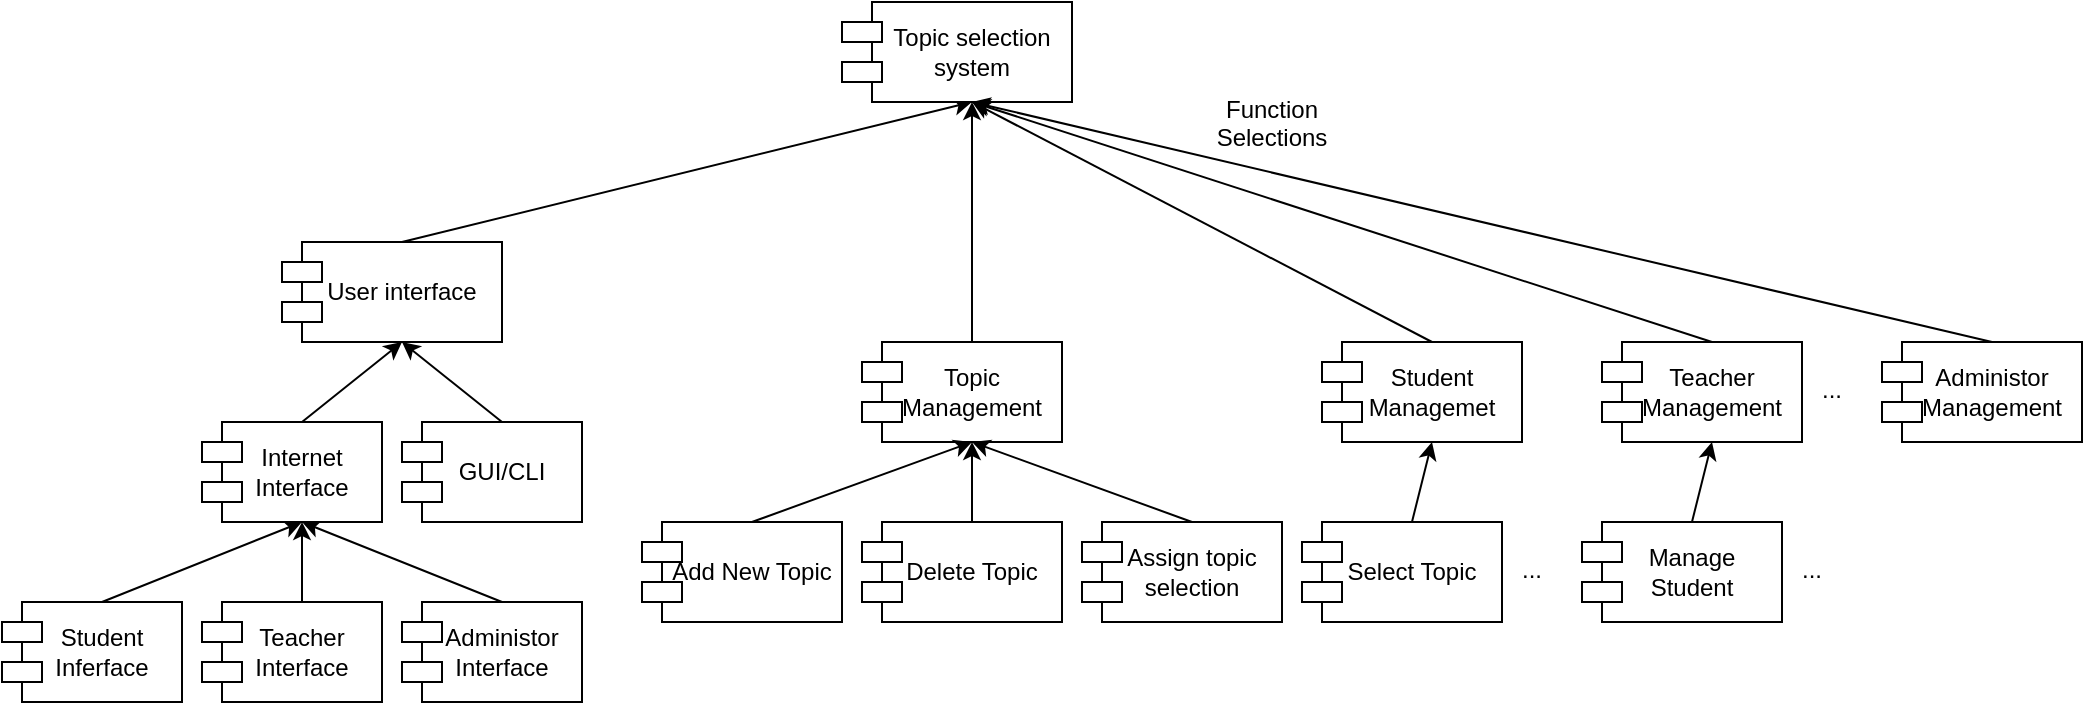 <mxfile>
    <diagram id="eOp4XovkGR55ydw4zZ7M" name="Component Design">
        <mxGraphModel dx="824" dy="593" grid="1" gridSize="10" guides="1" tooltips="1" connect="1" arrows="1" fold="1" page="1" pageScale="1" pageWidth="827" pageHeight="1169" background="none" math="0" shadow="0">
            <root>
                <mxCell id="0"/>
                <mxCell id="1" parent="0"/>
                <mxCell id="81" style="edgeStyle=none;html=1;exitX=0.5;exitY=0;exitDx=0;exitDy=0;entryX=0.5;entryY=1;entryDx=0;entryDy=0;entryPerimeter=0;" edge="1" parent="1" source="27" target="30">
                    <mxGeometry relative="1" as="geometry"/>
                </mxCell>
                <mxCell id="27" value="Student Inferface" style="rounded=0;whiteSpace=wrap;html=1;" vertex="1" parent="1">
                    <mxGeometry x="120" y="520" width="80" height="50" as="geometry"/>
                </mxCell>
                <mxCell id="82" style="edgeStyle=none;html=1;exitX=0.5;exitY=0;exitDx=0;exitDy=0;" edge="1" parent="1" source="28">
                    <mxGeometry relative="1" as="geometry">
                        <mxPoint x="260" y="480" as="targetPoint"/>
                    </mxGeometry>
                </mxCell>
                <mxCell id="28" value="Teacher Interface" style="rounded=0;whiteSpace=wrap;html=1;" vertex="1" parent="1">
                    <mxGeometry x="220" y="520" width="80" height="50" as="geometry"/>
                </mxCell>
                <mxCell id="83" style="edgeStyle=none;html=1;exitX=0.5;exitY=0;exitDx=0;exitDy=0;" edge="1" parent="1" source="29">
                    <mxGeometry relative="1" as="geometry">
                        <mxPoint x="260" y="480" as="targetPoint"/>
                    </mxGeometry>
                </mxCell>
                <mxCell id="29" value="Administor Interface" style="rounded=0;whiteSpace=wrap;html=1;" vertex="1" parent="1">
                    <mxGeometry x="320" y="520" width="80" height="50" as="geometry"/>
                </mxCell>
                <mxCell id="84" style="edgeStyle=none;html=1;exitX=0.5;exitY=0;exitDx=0;exitDy=0;entryX=0.5;entryY=1;entryDx=0;entryDy=0;" edge="1" parent="1" source="30" target="32">
                    <mxGeometry relative="1" as="geometry"/>
                </mxCell>
                <mxCell id="30" value="Internet&lt;br&gt;Interface" style="rounded=0;whiteSpace=wrap;html=1;" vertex="1" parent="1">
                    <mxGeometry x="220" y="430" width="80" height="50" as="geometry"/>
                </mxCell>
                <mxCell id="85" style="edgeStyle=none;html=1;exitX=0.5;exitY=0;exitDx=0;exitDy=0;entryX=0.5;entryY=1;entryDx=0;entryDy=0;" edge="1" parent="1" source="31" target="32">
                    <mxGeometry relative="1" as="geometry">
                        <mxPoint x="330" y="390" as="targetPoint"/>
                    </mxGeometry>
                </mxCell>
                <mxCell id="31" value="GUI/CLI" style="rounded=0;whiteSpace=wrap;html=1;" vertex="1" parent="1">
                    <mxGeometry x="320" y="430" width="80" height="50" as="geometry"/>
                </mxCell>
                <mxCell id="86" style="edgeStyle=none;html=1;exitX=0.5;exitY=0;exitDx=0;exitDy=0;entryX=0.5;entryY=1;entryDx=0;entryDy=0;" edge="1" parent="1" source="32" target="48">
                    <mxGeometry relative="1" as="geometry"/>
                </mxCell>
                <mxCell id="32" value="User interface" style="rounded=0;whiteSpace=wrap;html=1;" vertex="1" parent="1">
                    <mxGeometry x="260" y="340" width="100" height="50" as="geometry"/>
                </mxCell>
                <mxCell id="33" value="" style="rounded=0;whiteSpace=wrap;html=1;" vertex="1" parent="1">
                    <mxGeometry x="210" y="440" width="20" height="10" as="geometry"/>
                </mxCell>
                <mxCell id="34" value="" style="rounded=0;whiteSpace=wrap;html=1;" vertex="1" parent="1">
                    <mxGeometry x="210" y="460" width="20" height="10" as="geometry"/>
                </mxCell>
                <mxCell id="35" value="" style="rounded=0;whiteSpace=wrap;html=1;" vertex="1" parent="1">
                    <mxGeometry x="310" y="440" width="20" height="10" as="geometry"/>
                </mxCell>
                <mxCell id="36" value="" style="rounded=0;whiteSpace=wrap;html=1;" vertex="1" parent="1">
                    <mxGeometry x="310" y="460" width="20" height="10" as="geometry"/>
                </mxCell>
                <mxCell id="37" value="" style="rounded=0;whiteSpace=wrap;html=1;" vertex="1" parent="1">
                    <mxGeometry x="110" y="530" width="20" height="10" as="geometry"/>
                </mxCell>
                <mxCell id="38" value="" style="rounded=0;whiteSpace=wrap;html=1;" vertex="1" parent="1">
                    <mxGeometry x="110" y="550" width="20" height="10" as="geometry"/>
                </mxCell>
                <mxCell id="39" value="" style="rounded=0;whiteSpace=wrap;html=1;" vertex="1" parent="1">
                    <mxGeometry x="210" y="530" width="20" height="10" as="geometry"/>
                </mxCell>
                <mxCell id="40" value="" style="rounded=0;whiteSpace=wrap;html=1;" vertex="1" parent="1">
                    <mxGeometry x="210" y="550" width="20" height="10" as="geometry"/>
                </mxCell>
                <mxCell id="41" value="" style="rounded=0;whiteSpace=wrap;html=1;" vertex="1" parent="1">
                    <mxGeometry x="310" y="530" width="20" height="10" as="geometry"/>
                </mxCell>
                <mxCell id="42" value="" style="rounded=0;whiteSpace=wrap;html=1;" vertex="1" parent="1">
                    <mxGeometry x="310" y="550" width="20" height="10" as="geometry"/>
                </mxCell>
                <mxCell id="43" value="" style="rounded=0;whiteSpace=wrap;html=1;" vertex="1" parent="1">
                    <mxGeometry x="250" y="350" width="20" height="10" as="geometry"/>
                </mxCell>
                <mxCell id="44" value="" style="rounded=0;whiteSpace=wrap;html=1;" vertex="1" parent="1">
                    <mxGeometry x="250" y="370" width="20" height="10" as="geometry"/>
                </mxCell>
                <mxCell id="48" value="Topic selection system" style="rounded=0;whiteSpace=wrap;html=1;" vertex="1" parent="1">
                    <mxGeometry x="545" y="220" width="100" height="50" as="geometry"/>
                </mxCell>
                <mxCell id="49" value="" style="rounded=0;whiteSpace=wrap;html=1;" vertex="1" parent="1">
                    <mxGeometry x="530" y="230" width="20" height="10" as="geometry"/>
                </mxCell>
                <mxCell id="50" value="" style="rounded=0;whiteSpace=wrap;html=1;" vertex="1" parent="1">
                    <mxGeometry x="530" y="250" width="20" height="10" as="geometry"/>
                </mxCell>
                <mxCell id="98" style="edgeStyle=none;html=1;exitX=0.5;exitY=0;exitDx=0;exitDy=0;entryX=0.5;entryY=1;entryDx=0;entryDy=0;" edge="1" parent="1" source="51" target="48">
                    <mxGeometry relative="1" as="geometry"/>
                </mxCell>
                <mxCell id="51" value="Topic Management" style="rounded=0;whiteSpace=wrap;html=1;" vertex="1" parent="1">
                    <mxGeometry x="550" y="390" width="90" height="50" as="geometry"/>
                </mxCell>
                <mxCell id="52" value="" style="rounded=0;whiteSpace=wrap;html=1;" vertex="1" parent="1">
                    <mxGeometry x="540" y="400" width="20" height="10" as="geometry"/>
                </mxCell>
                <mxCell id="53" value="" style="rounded=0;whiteSpace=wrap;html=1;" vertex="1" parent="1">
                    <mxGeometry x="540" y="420" width="20" height="10" as="geometry"/>
                </mxCell>
                <mxCell id="92" style="edgeStyle=none;html=1;exitX=0.5;exitY=0;exitDx=0;exitDy=0;entryX=0.5;entryY=1;entryDx=0;entryDy=0;" edge="1" parent="1" source="54" target="51">
                    <mxGeometry relative="1" as="geometry"/>
                </mxCell>
                <mxCell id="54" value="Add New Topic" style="rounded=0;whiteSpace=wrap;html=1;" vertex="1" parent="1">
                    <mxGeometry x="440" y="480" width="90" height="50" as="geometry"/>
                </mxCell>
                <mxCell id="55" value="" style="rounded=0;whiteSpace=wrap;html=1;" vertex="1" parent="1">
                    <mxGeometry x="430" y="490" width="20" height="10" as="geometry"/>
                </mxCell>
                <mxCell id="56" value="" style="rounded=0;whiteSpace=wrap;html=1;" vertex="1" parent="1">
                    <mxGeometry x="430" y="510" width="20" height="10" as="geometry"/>
                </mxCell>
                <mxCell id="93" style="edgeStyle=none;html=1;exitX=0.5;exitY=0;exitDx=0;exitDy=0;entryX=0.5;entryY=1;entryDx=0;entryDy=0;" edge="1" parent="1" source="57" target="51">
                    <mxGeometry relative="1" as="geometry"/>
                </mxCell>
                <mxCell id="57" value="Delete Topic" style="rounded=0;whiteSpace=wrap;html=1;" vertex="1" parent="1">
                    <mxGeometry x="550" y="480" width="90" height="50" as="geometry"/>
                </mxCell>
                <mxCell id="58" value="" style="rounded=0;whiteSpace=wrap;html=1;" vertex="1" parent="1">
                    <mxGeometry x="540" y="490" width="20" height="10" as="geometry"/>
                </mxCell>
                <mxCell id="59" value="" style="rounded=0;whiteSpace=wrap;html=1;" vertex="1" parent="1">
                    <mxGeometry x="540" y="510" width="20" height="10" as="geometry"/>
                </mxCell>
                <mxCell id="104" style="edgeStyle=none;html=1;exitX=0.5;exitY=0;exitDx=0;exitDy=0;entryX=0.5;entryY=1;entryDx=0;entryDy=0;" edge="1" parent="1" source="60" target="48">
                    <mxGeometry relative="1" as="geometry"/>
                </mxCell>
                <mxCell id="60" value="Student Managemet" style="rounded=0;whiteSpace=wrap;html=1;" vertex="1" parent="1">
                    <mxGeometry x="780" y="390" width="90" height="50" as="geometry"/>
                </mxCell>
                <mxCell id="61" value="" style="rounded=0;whiteSpace=wrap;html=1;" vertex="1" parent="1">
                    <mxGeometry x="770" y="400" width="20" height="10" as="geometry"/>
                </mxCell>
                <mxCell id="62" value="" style="rounded=0;whiteSpace=wrap;html=1;" vertex="1" parent="1">
                    <mxGeometry x="770" y="420" width="20" height="10" as="geometry"/>
                </mxCell>
                <mxCell id="105" style="edgeStyle=none;html=1;exitX=0.5;exitY=0;exitDx=0;exitDy=0;entryX=0.5;entryY=1;entryDx=0;entryDy=0;" edge="1" parent="1" source="63" target="48">
                    <mxGeometry relative="1" as="geometry"/>
                </mxCell>
                <mxCell id="63" value="Teacher Management" style="rounded=0;whiteSpace=wrap;html=1;" vertex="1" parent="1">
                    <mxGeometry x="920" y="390" width="90" height="50" as="geometry"/>
                </mxCell>
                <mxCell id="64" value="" style="rounded=0;whiteSpace=wrap;html=1;" vertex="1" parent="1">
                    <mxGeometry x="910" y="400" width="20" height="10" as="geometry"/>
                </mxCell>
                <mxCell id="65" value="" style="rounded=0;whiteSpace=wrap;html=1;" vertex="1" parent="1">
                    <mxGeometry x="910" y="420" width="20" height="10" as="geometry"/>
                </mxCell>
                <mxCell id="106" style="edgeStyle=none;html=1;exitX=0.5;exitY=0;exitDx=0;exitDy=0;entryX=0.5;entryY=1;entryDx=0;entryDy=0;" edge="1" parent="1" source="66" target="48">
                    <mxGeometry relative="1" as="geometry"/>
                </mxCell>
                <mxCell id="66" value="Administor Management" style="rounded=0;whiteSpace=wrap;html=1;" vertex="1" parent="1">
                    <mxGeometry x="1060" y="390" width="90" height="50" as="geometry"/>
                </mxCell>
                <mxCell id="67" value="" style="rounded=0;whiteSpace=wrap;html=1;" vertex="1" parent="1">
                    <mxGeometry x="1050" y="400" width="20" height="10" as="geometry"/>
                </mxCell>
                <mxCell id="68" value="" style="rounded=0;whiteSpace=wrap;html=1;" vertex="1" parent="1">
                    <mxGeometry x="1050" y="420" width="20" height="10" as="geometry"/>
                </mxCell>
                <mxCell id="99" style="edgeStyle=none;html=1;exitX=0.5;exitY=0;exitDx=0;exitDy=0;entryX=0.5;entryY=1;entryDx=0;entryDy=0;" edge="1" parent="1" source="74" target="60">
                    <mxGeometry relative="1" as="geometry"/>
                </mxCell>
                <mxCell id="74" value="Select Topic" style="rounded=0;whiteSpace=wrap;html=1;" vertex="1" parent="1">
                    <mxGeometry x="770" y="480" width="90" height="50" as="geometry"/>
                </mxCell>
                <mxCell id="75" value="" style="rounded=0;whiteSpace=wrap;html=1;" vertex="1" parent="1">
                    <mxGeometry x="760" y="490" width="20" height="10" as="geometry"/>
                </mxCell>
                <mxCell id="76" value="" style="rounded=0;whiteSpace=wrap;html=1;" vertex="1" parent="1">
                    <mxGeometry x="760" y="510" width="20" height="10" as="geometry"/>
                </mxCell>
                <mxCell id="100" style="edgeStyle=none;html=1;exitX=0.5;exitY=0;exitDx=0;exitDy=0;entryX=0.5;entryY=1;entryDx=0;entryDy=0;" edge="1" parent="1" source="77" target="63">
                    <mxGeometry relative="1" as="geometry"/>
                </mxCell>
                <mxCell id="77" value="Manage Student" style="rounded=0;whiteSpace=wrap;html=1;" vertex="1" parent="1">
                    <mxGeometry x="910" y="480" width="90" height="50" as="geometry"/>
                </mxCell>
                <mxCell id="78" value="" style="rounded=0;whiteSpace=wrap;html=1;" vertex="1" parent="1">
                    <mxGeometry x="900" y="490" width="20" height="10" as="geometry"/>
                </mxCell>
                <mxCell id="79" value="" style="rounded=0;whiteSpace=wrap;html=1;" vertex="1" parent="1">
                    <mxGeometry x="900" y="510" width="20" height="10" as="geometry"/>
                </mxCell>
                <mxCell id="95" style="edgeStyle=none;html=1;exitX=0.5;exitY=0;exitDx=0;exitDy=0;entryX=0.5;entryY=1;entryDx=0;entryDy=0;" edge="1" parent="1" source="89" target="51">
                    <mxGeometry relative="1" as="geometry"/>
                </mxCell>
                <mxCell id="89" value="Assign topic selection" style="rounded=0;whiteSpace=wrap;html=1;" vertex="1" parent="1">
                    <mxGeometry x="660" y="480" width="90" height="50" as="geometry"/>
                </mxCell>
                <mxCell id="90" value="" style="rounded=0;whiteSpace=wrap;html=1;" vertex="1" parent="1">
                    <mxGeometry x="650" y="490" width="20" height="10" as="geometry"/>
                </mxCell>
                <mxCell id="91" value="" style="rounded=0;whiteSpace=wrap;html=1;" vertex="1" parent="1">
                    <mxGeometry x="650" y="510" width="20" height="10" as="geometry"/>
                </mxCell>
                <mxCell id="101" value="..." style="text;whiteSpace=wrap;html=1;align=center;" vertex="1" parent="1">
                    <mxGeometry x="830" y="490" width="90" height="50" as="geometry"/>
                </mxCell>
                <mxCell id="102" value="..." style="text;whiteSpace=wrap;html=1;align=center;" vertex="1" parent="1">
                    <mxGeometry x="970" y="490" width="90" height="50" as="geometry"/>
                </mxCell>
                <mxCell id="103" value="..." style="text;whiteSpace=wrap;html=1;align=center;" vertex="1" parent="1">
                    <mxGeometry x="980" y="400" width="90" height="50" as="geometry"/>
                </mxCell>
                <mxCell id="107" value="Function&lt;br&gt;Selections" style="text;whiteSpace=wrap;html=1;align=center;" vertex="1" parent="1">
                    <mxGeometry x="700" y="260" width="90" height="50" as="geometry"/>
                </mxCell>
            </root>
        </mxGraphModel>
    </diagram>
</mxfile>